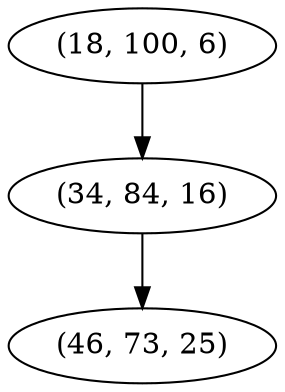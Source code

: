 digraph tree {
    "(18, 100, 6)";
    "(34, 84, 16)";
    "(46, 73, 25)";
    "(18, 100, 6)" -> "(34, 84, 16)";
    "(34, 84, 16)" -> "(46, 73, 25)";
}
